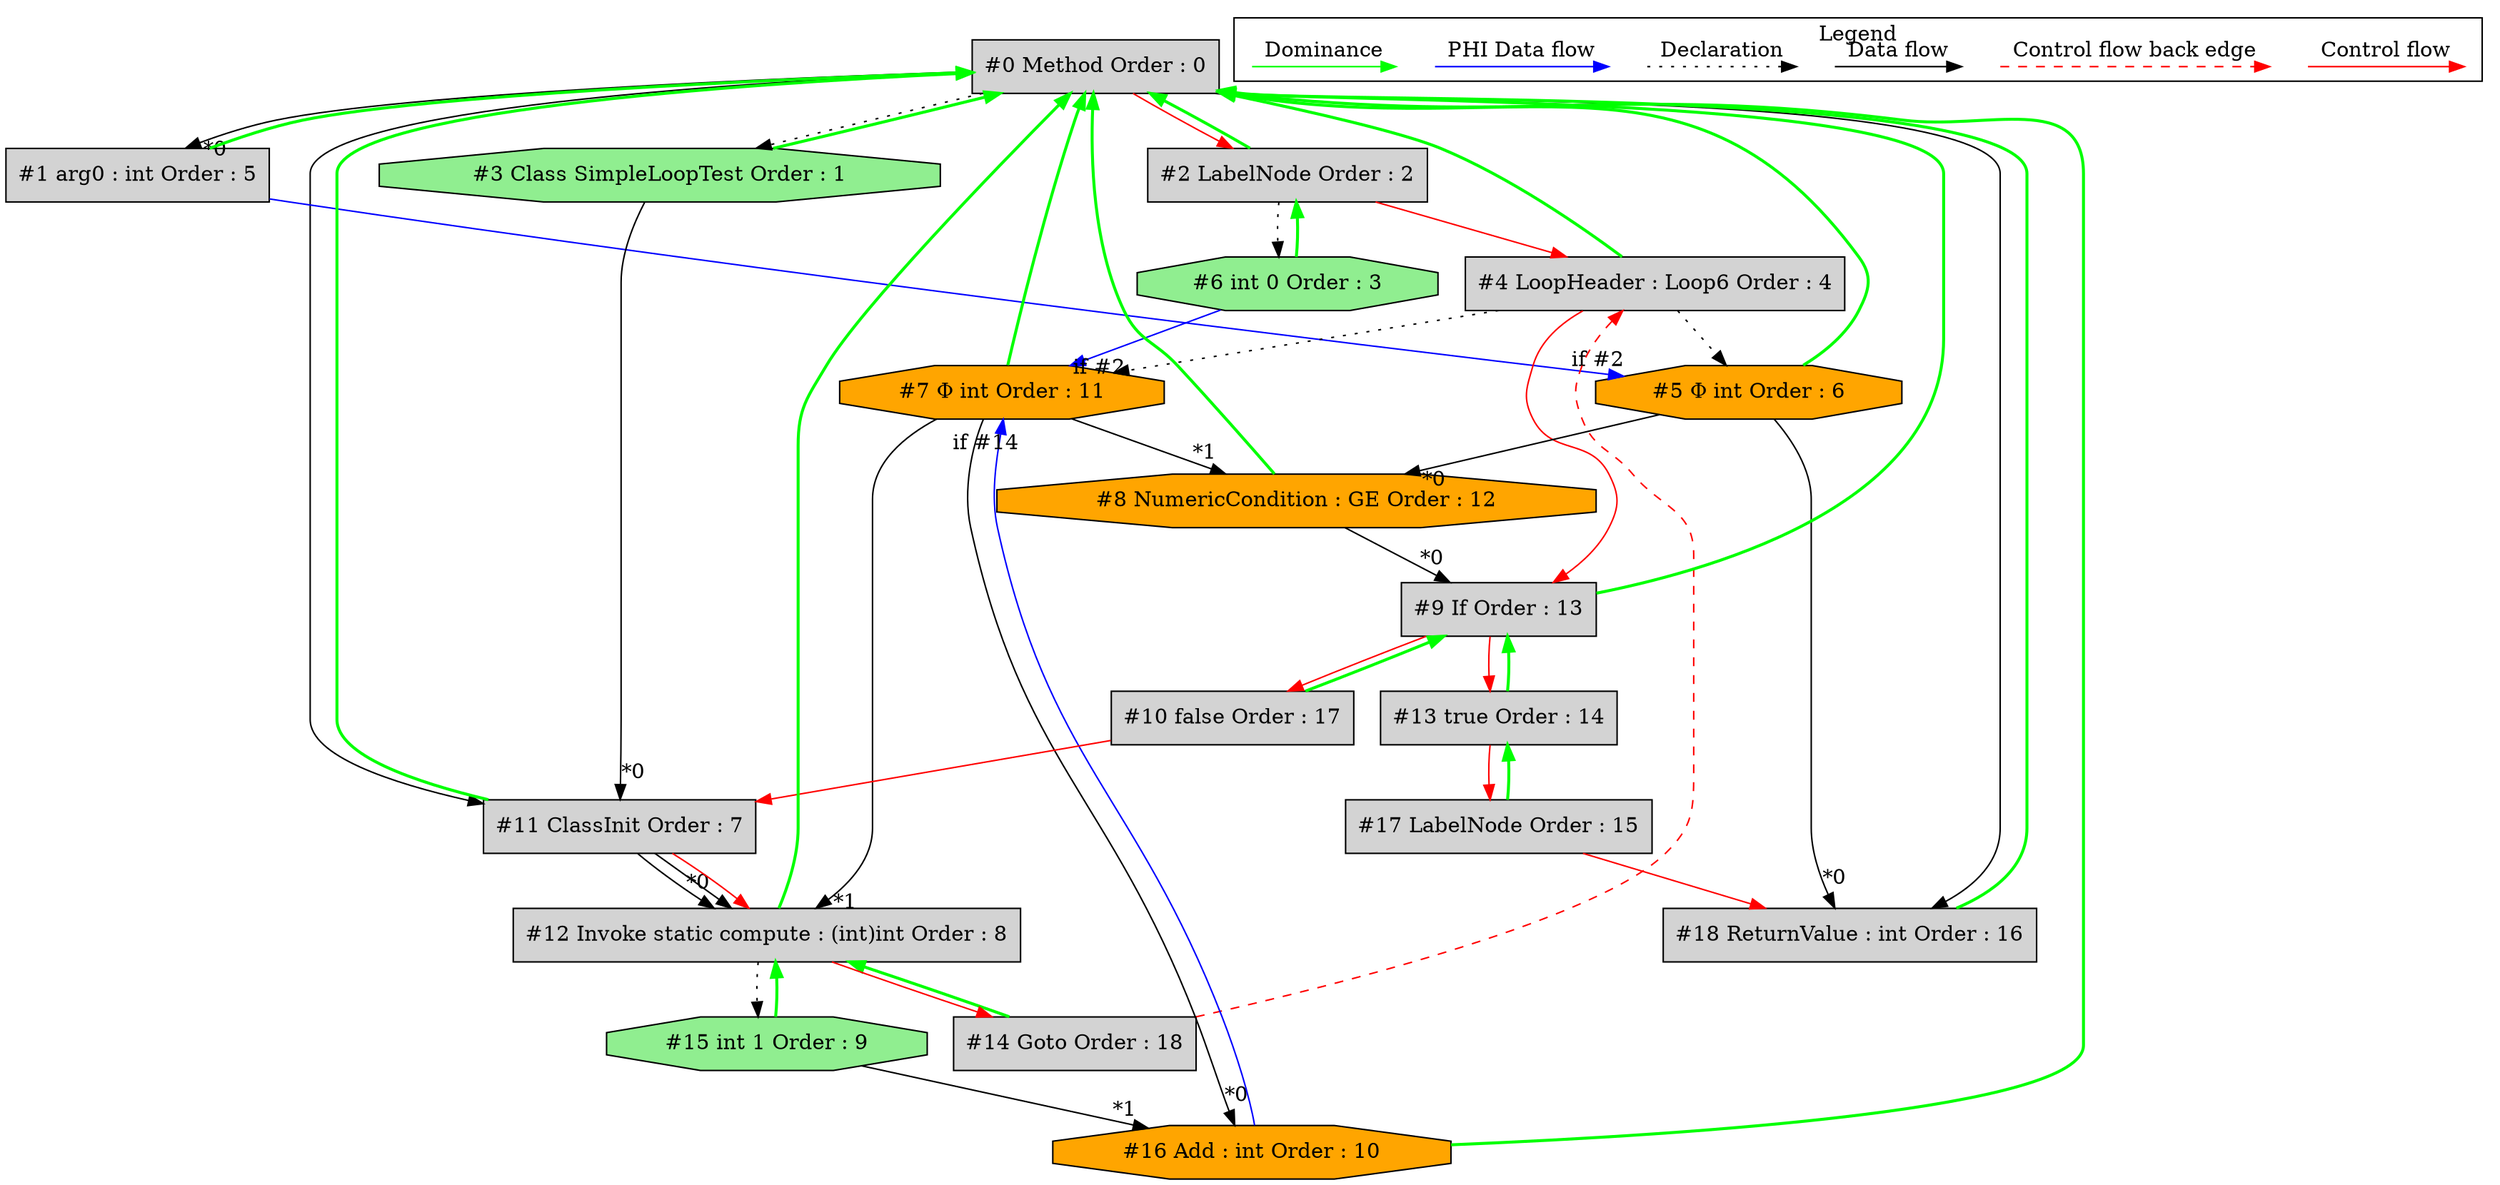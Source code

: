 digraph debugoutput {
 ordering="in";
 node0[label="#0 Method Order : 0",shape=box, fillcolor=lightgrey, style=filled];
 node1[label="#1 arg0 : int Order : 5",shape=box, fillcolor=lightgrey, style=filled];
 node1 -> node0[dir="forward" color="green" penwidth="2"];
 node0 -> node1[headlabel="*0", labeldistance=2];
 node2[label="#2 LabelNode Order : 2",shape=box, fillcolor=lightgrey, style=filled];
 node2 -> node0[dir="forward" color="green" penwidth="2"];
 node0 -> node2[labeldistance=2, color=red, fontcolor=red];
 node3[label="#3 Class SimpleLoopTest Order : 1",shape=octagon, fillcolor=lightgreen, style=filled];
 node3 -> node0[dir="forward" color="green" penwidth="2"];
 node0 -> node3[style=dotted];
 node4[label="#4 LoopHeader : Loop6 Order : 4",shape=box, fillcolor=lightgrey, style=filled];
 node4 -> node0[dir="forward" color="green" penwidth="2"];
 node2 -> node4[labeldistance=2, color=red, fontcolor=red];
 node14 -> node4[labeldistance=2, color=red, fontcolor=red, style=dashed];
 node5[label="#5 Φ int Order : 6",shape=octagon, fillcolor=orange, style=filled];
 node5 -> node0[dir="forward" color="green" penwidth="2"];
 node4 -> node5[style=dotted];
 node1 -> node5[headlabel="if #2", labeldistance=2, color=blue, constraint=false];
 node6[label="#6 int 0 Order : 3",shape=octagon, fillcolor=lightgreen, style=filled];
 node6 -> node2[dir="forward" color="green" penwidth="2"];
 node2 -> node6[style=dotted];
 node7[label="#7 Φ int Order : 11",shape=octagon, fillcolor=orange, style=filled];
 node7 -> node0[dir="forward" color="green" penwidth="2"];
 node4 -> node7[style=dotted];
 node6 -> node7[headlabel="if #2", labeldistance=2, color=blue, constraint=false];
 node16 -> node7[headlabel="if #14", labeldistance=2, color=blue, constraint=false];
 node8[label="#8 NumericCondition : GE Order : 12",shape=octagon, fillcolor=orange, style=filled];
 node8 -> node0[dir="forward" color="green" penwidth="2"];
 node5 -> node8[headlabel="*0", labeldistance=2];
 node7 -> node8[headlabel="*1", labeldistance=2];
 node9[label="#9 If Order : 13",shape=box, fillcolor=lightgrey, style=filled];
 node9 -> node0[dir="forward" color="green" penwidth="2"];
 node8 -> node9[headlabel="*0", labeldistance=2];
 node4 -> node9[labeldistance=2, color=red, fontcolor=red];
 node10[label="#10 false Order : 17",shape=box, fillcolor=lightgrey, style=filled];
 node10 -> node9[dir="forward" color="green" penwidth="2"];
 node9 -> node10[labeldistance=2, color=red, fontcolor=red];
 node11[label="#11 ClassInit Order : 7",shape=box, fillcolor=lightgrey, style=filled];
 node11 -> node0[dir="forward" color="green" penwidth="2"];
 node3 -> node11[headlabel="*0", labeldistance=2];
 node0 -> node11;
 node10 -> node11[labeldistance=2, color=red, fontcolor=red];
 node12[label="#12 Invoke static compute : (int)int Order : 8",shape=box, fillcolor=lightgrey, style=filled];
 node12 -> node0[dir="forward" color="green" penwidth="2"];
 node11 -> node12[headlabel="*0", labeldistance=2];
 node7 -> node12[headlabel="*1", labeldistance=2];
 node11 -> node12;
 node11 -> node12[labeldistance=2, color=red, fontcolor=red];
 node13[label="#13 true Order : 14",shape=box, fillcolor=lightgrey, style=filled];
 node13 -> node9[dir="forward" color="green" penwidth="2"];
 node9 -> node13[labeldistance=2, color=red, fontcolor=red];
 node14[label="#14 Goto Order : 18",shape=box, fillcolor=lightgrey, style=filled];
 node14 -> node12[dir="forward" color="green" penwidth="2"];
 node12 -> node14[labeldistance=2, color=red, fontcolor=red];
 node15[label="#15 int 1 Order : 9",shape=octagon, fillcolor=lightgreen, style=filled];
 node15 -> node12[dir="forward" color="green" penwidth="2"];
 node12 -> node15[style=dotted];
 node16[label="#16 Add : int Order : 10",shape=octagon, fillcolor=orange, style=filled];
 node16 -> node0[dir="forward" color="green" penwidth="2"];
 node7 -> node16[headlabel="*0", labeldistance=2];
 node15 -> node16[headlabel="*1", labeldistance=2];
 node17[label="#17 LabelNode Order : 15",shape=box, fillcolor=lightgrey, style=filled];
 node17 -> node13[dir="forward" color="green" penwidth="2"];
 node13 -> node17[labeldistance=2, color=red, fontcolor=red];
 node18[label="#18 ReturnValue : int Order : 16",shape=box, fillcolor=lightgrey, style=filled];
 node18 -> node0[dir="forward" color="green" penwidth="2"];
 node5 -> node18[headlabel="*0", labeldistance=2];
 node17 -> node18[labeldistance=2, color=red, fontcolor=red];
 node0 -> node18;
 subgraph cluster_000 {
  label = "Legend";
  node [shape=point]
  {
   rank=same;
   c0 [style = invis];
   c1 [style = invis];
   c2 [style = invis];
   c3 [style = invis];
   d0 [style = invis];
   d1 [style = invis];
   d2 [style = invis];
   d3 [style = invis];
   d4 [style = invis];
   d5 [style = invis];
   d6 [style = invis];
   d7 [style = invis];
  }
  c0 -> c1 [label="Control flow", style=solid, color=red]
  c2 -> c3 [label="Control flow back edge", style=dashed, color=red]
  d0 -> d1 [label="Data flow"]
  d2 -> d3 [label="Declaration", style=dotted]
  d4 -> d5 [label="PHI Data flow", color=blue]
  d6 -> d7 [label="Dominance", color=green]
 }

}
